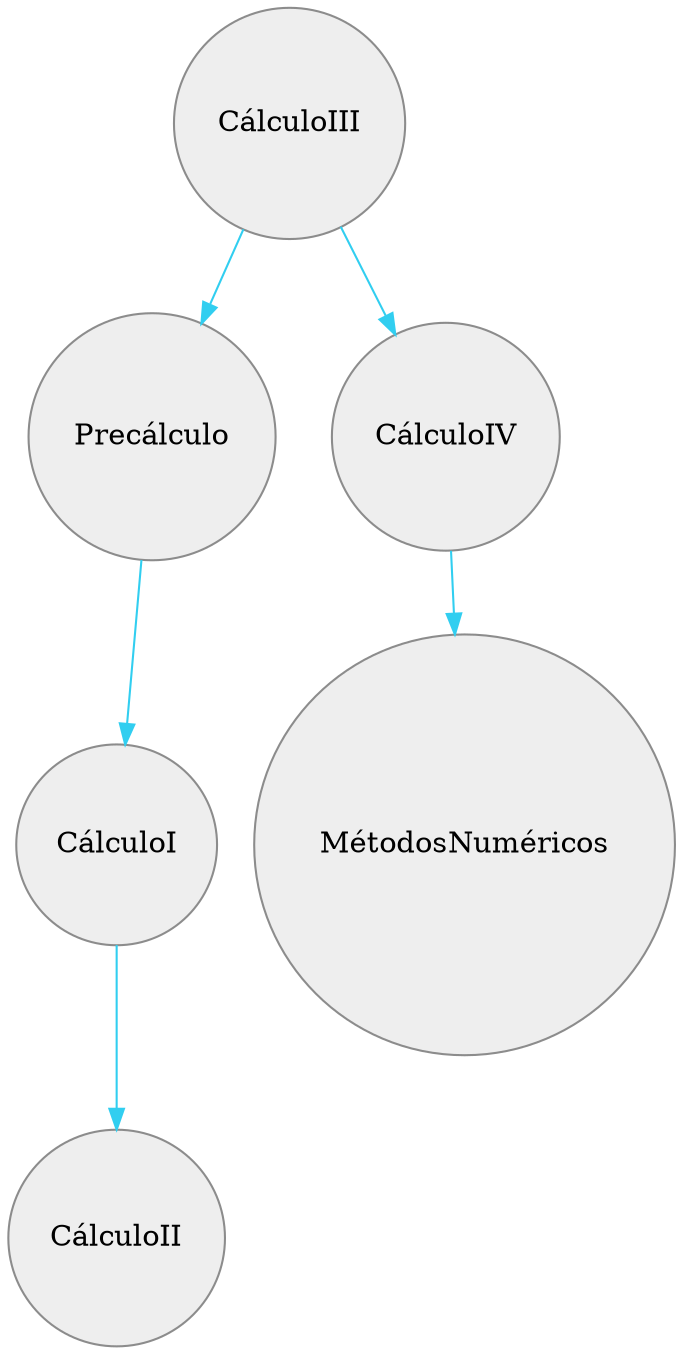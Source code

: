 digraph G {
node [shape=circle];
node [style=filled];
node [fillcolor="#EEEEEE"];
node [color="#8C8C8C"];
edge [color="#31CEF0"];
CálculoIII -> Precálculo -> CálculoI -> CálculoII


CálculoIII -> CálculoIV -> MétodosNuméricos


}